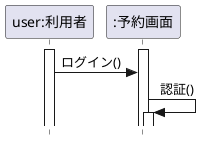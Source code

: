 @startuml
hide footbox
skinparam style strictuml
participant "user:利用者"
participant ":予約画面"
activate "user:利用者"
activate ":予約画面"
"user:利用者" -> ":予約画面" :ログイン()
":予約画面" -> ":予約画面":認証()
activate ":予約画面"
@enduml